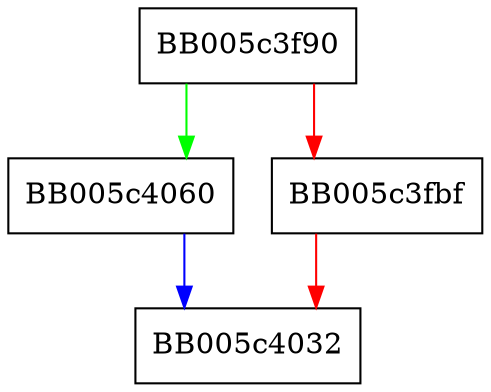 digraph EVP_PKEY_CTX_set_algor_params {
  node [shape="box"];
  graph [splines=ortho];
  BB005c3f90 -> BB005c4060 [color="green"];
  BB005c3f90 -> BB005c3fbf [color="red"];
  BB005c3fbf -> BB005c4032 [color="red"];
  BB005c4060 -> BB005c4032 [color="blue"];
}